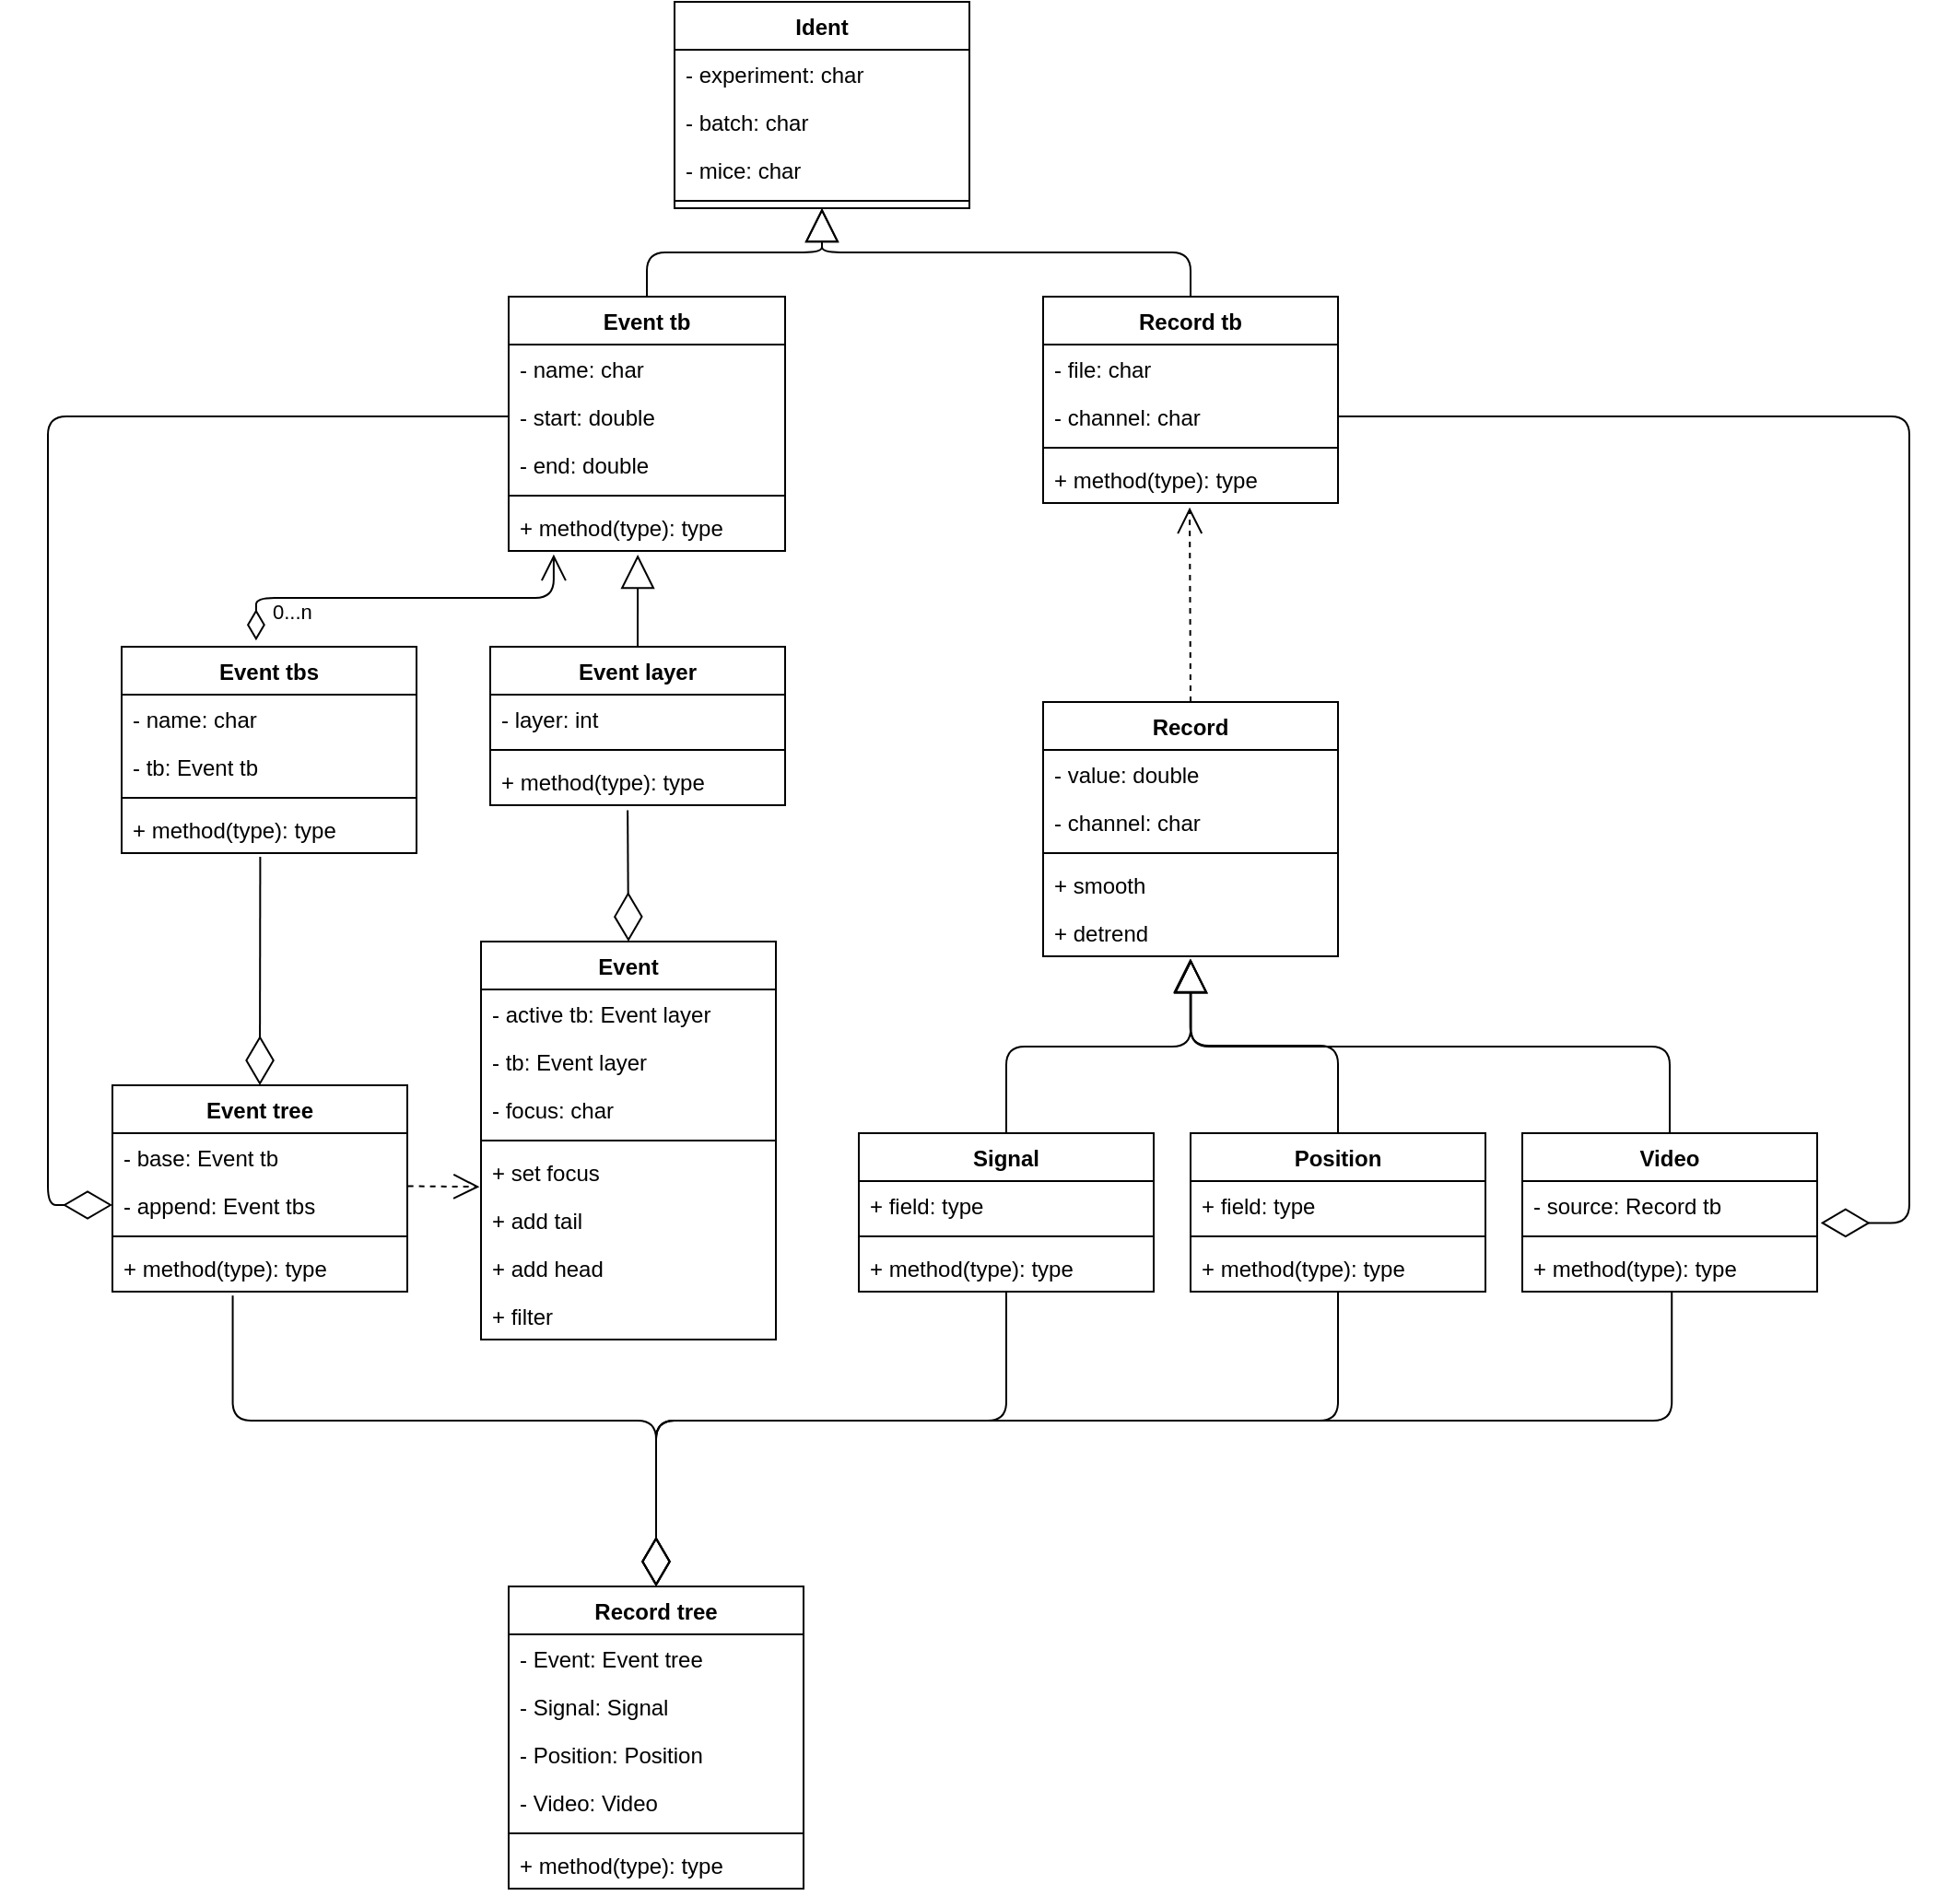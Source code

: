 <mxfile version="18.1.2" type="github">
  <diagram id="C5RBs43oDa-KdzZeNtuy" name="Page-1">
    <mxGraphModel dx="1422" dy="804" grid="1" gridSize="10" guides="1" tooltips="1" connect="1" arrows="1" fold="1" page="1" pageScale="2" pageWidth="827" pageHeight="1169" math="0" shadow="0">
      <root>
        <mxCell id="WIyWlLk6GJQsqaUBKTNV-0" />
        <mxCell id="WIyWlLk6GJQsqaUBKTNV-1" parent="WIyWlLk6GJQsqaUBKTNV-0" />
        <mxCell id="g5X8tNQzVNiP0ZFBKcUi-2" value="Ident" style="swimlane;fontStyle=1;align=center;verticalAlign=top;childLayout=stackLayout;horizontal=1;startSize=26;horizontalStack=0;resizeParent=1;resizeParentMax=0;resizeLast=0;collapsible=1;marginBottom=0;" vertex="1" parent="WIyWlLk6GJQsqaUBKTNV-1">
          <mxGeometry x="400" y="50" width="160" height="112" as="geometry">
            <mxRectangle x="400" y="50" width="40" height="26" as="alternateBounds" />
          </mxGeometry>
        </mxCell>
        <mxCell id="g5X8tNQzVNiP0ZFBKcUi-3" value="- experiment: char" style="text;strokeColor=none;fillColor=none;align=left;verticalAlign=top;spacingLeft=4;spacingRight=4;overflow=hidden;rotatable=0;points=[[0,0.5],[1,0.5]];portConstraint=eastwest;" vertex="1" parent="g5X8tNQzVNiP0ZFBKcUi-2">
          <mxGeometry y="26" width="160" height="26" as="geometry" />
        </mxCell>
        <mxCell id="g5X8tNQzVNiP0ZFBKcUi-6" value="- batch: char" style="text;strokeColor=none;fillColor=none;align=left;verticalAlign=top;spacingLeft=4;spacingRight=4;overflow=hidden;rotatable=0;points=[[0,0.5],[1,0.5]];portConstraint=eastwest;" vertex="1" parent="g5X8tNQzVNiP0ZFBKcUi-2">
          <mxGeometry y="52" width="160" height="26" as="geometry" />
        </mxCell>
        <mxCell id="g5X8tNQzVNiP0ZFBKcUi-7" value="- mice: char" style="text;strokeColor=none;fillColor=none;align=left;verticalAlign=top;spacingLeft=4;spacingRight=4;overflow=hidden;rotatable=0;points=[[0,0.5],[1,0.5]];portConstraint=eastwest;" vertex="1" parent="g5X8tNQzVNiP0ZFBKcUi-2">
          <mxGeometry y="78" width="160" height="26" as="geometry" />
        </mxCell>
        <mxCell id="g5X8tNQzVNiP0ZFBKcUi-4" value="" style="line;strokeWidth=1;fillColor=none;align=left;verticalAlign=middle;spacingTop=-1;spacingLeft=3;spacingRight=3;rotatable=0;labelPosition=right;points=[];portConstraint=eastwest;" vertex="1" parent="g5X8tNQzVNiP0ZFBKcUi-2">
          <mxGeometry y="104" width="160" height="8" as="geometry" />
        </mxCell>
        <mxCell id="g5X8tNQzVNiP0ZFBKcUi-10" value="Event tb" style="swimlane;fontStyle=1;align=center;verticalAlign=top;childLayout=stackLayout;horizontal=1;startSize=26;horizontalStack=0;resizeParent=1;resizeParentMax=0;resizeLast=0;collapsible=1;marginBottom=0;" vertex="1" parent="WIyWlLk6GJQsqaUBKTNV-1">
          <mxGeometry x="310" y="210" width="150" height="138" as="geometry">
            <mxRectangle x="10" y="210" width="70" height="26" as="alternateBounds" />
          </mxGeometry>
        </mxCell>
        <mxCell id="g5X8tNQzVNiP0ZFBKcUi-16" value="- name: char" style="text;strokeColor=none;fillColor=none;align=left;verticalAlign=top;spacingLeft=4;spacingRight=4;overflow=hidden;rotatable=0;points=[[0,0.5],[1,0.5]];portConstraint=eastwest;" vertex="1" parent="g5X8tNQzVNiP0ZFBKcUi-10">
          <mxGeometry y="26" width="150" height="26" as="geometry" />
        </mxCell>
        <mxCell id="g5X8tNQzVNiP0ZFBKcUi-17" value="- start: double" style="text;strokeColor=none;fillColor=none;align=left;verticalAlign=top;spacingLeft=4;spacingRight=4;overflow=hidden;rotatable=0;points=[[0,0.5],[1,0.5]];portConstraint=eastwest;" vertex="1" parent="g5X8tNQzVNiP0ZFBKcUi-10">
          <mxGeometry y="52" width="150" height="26" as="geometry" />
        </mxCell>
        <mxCell id="g5X8tNQzVNiP0ZFBKcUi-18" value="- end: double" style="text;strokeColor=none;fillColor=none;align=left;verticalAlign=top;spacingLeft=4;spacingRight=4;overflow=hidden;rotatable=0;points=[[0,0.5],[1,0.5]];portConstraint=eastwest;" vertex="1" parent="g5X8tNQzVNiP0ZFBKcUi-10">
          <mxGeometry y="78" width="150" height="26" as="geometry" />
        </mxCell>
        <mxCell id="g5X8tNQzVNiP0ZFBKcUi-12" value="" style="line;strokeWidth=1;fillColor=none;align=left;verticalAlign=middle;spacingTop=-1;spacingLeft=3;spacingRight=3;rotatable=0;labelPosition=right;points=[];portConstraint=eastwest;" vertex="1" parent="g5X8tNQzVNiP0ZFBKcUi-10">
          <mxGeometry y="104" width="150" height="8" as="geometry" />
        </mxCell>
        <mxCell id="g5X8tNQzVNiP0ZFBKcUi-13" value="+ method(type): type" style="text;strokeColor=none;fillColor=none;align=left;verticalAlign=top;spacingLeft=4;spacingRight=4;overflow=hidden;rotatable=0;points=[[0,0.5],[1,0.5]];portConstraint=eastwest;" vertex="1" parent="g5X8tNQzVNiP0ZFBKcUi-10">
          <mxGeometry y="112" width="150" height="26" as="geometry" />
        </mxCell>
        <mxCell id="g5X8tNQzVNiP0ZFBKcUi-21" value="Record tb" style="swimlane;fontStyle=1;align=center;verticalAlign=top;childLayout=stackLayout;horizontal=1;startSize=26;horizontalStack=0;resizeParent=1;resizeParentMax=0;resizeLast=0;collapsible=1;marginBottom=0;" vertex="1" parent="WIyWlLk6GJQsqaUBKTNV-1">
          <mxGeometry x="600" y="210" width="160" height="112" as="geometry">
            <mxRectangle x="230" y="210" width="70" height="26" as="alternateBounds" />
          </mxGeometry>
        </mxCell>
        <mxCell id="g5X8tNQzVNiP0ZFBKcUi-22" value="- file: char" style="text;strokeColor=none;fillColor=none;align=left;verticalAlign=top;spacingLeft=4;spacingRight=4;overflow=hidden;rotatable=0;points=[[0,0.5],[1,0.5]];portConstraint=eastwest;" vertex="1" parent="g5X8tNQzVNiP0ZFBKcUi-21">
          <mxGeometry y="26" width="160" height="26" as="geometry" />
        </mxCell>
        <mxCell id="g5X8tNQzVNiP0ZFBKcUi-25" value="- channel: char" style="text;strokeColor=none;fillColor=none;align=left;verticalAlign=top;spacingLeft=4;spacingRight=4;overflow=hidden;rotatable=0;points=[[0,0.5],[1,0.5]];portConstraint=eastwest;" vertex="1" parent="g5X8tNQzVNiP0ZFBKcUi-21">
          <mxGeometry y="52" width="160" height="26" as="geometry" />
        </mxCell>
        <mxCell id="g5X8tNQzVNiP0ZFBKcUi-23" value="" style="line;strokeWidth=1;fillColor=none;align=left;verticalAlign=middle;spacingTop=-1;spacingLeft=3;spacingRight=3;rotatable=0;labelPosition=right;points=[];portConstraint=eastwest;" vertex="1" parent="g5X8tNQzVNiP0ZFBKcUi-21">
          <mxGeometry y="78" width="160" height="8" as="geometry" />
        </mxCell>
        <mxCell id="g5X8tNQzVNiP0ZFBKcUi-24" value="+ method(type): type" style="text;strokeColor=none;fillColor=none;align=left;verticalAlign=top;spacingLeft=4;spacingRight=4;overflow=hidden;rotatable=0;points=[[0,0.5],[1,0.5]];portConstraint=eastwest;" vertex="1" parent="g5X8tNQzVNiP0ZFBKcUi-21">
          <mxGeometry y="86" width="160" height="26" as="geometry" />
        </mxCell>
        <mxCell id="g5X8tNQzVNiP0ZFBKcUi-29" value="Event" style="swimlane;fontStyle=1;align=center;verticalAlign=top;childLayout=stackLayout;horizontal=1;startSize=26;horizontalStack=0;resizeParent=1;resizeParentMax=0;resizeLast=0;collapsible=1;marginBottom=0;" vertex="1" parent="WIyWlLk6GJQsqaUBKTNV-1">
          <mxGeometry x="295" y="560" width="160" height="216" as="geometry" />
        </mxCell>
        <mxCell id="g5X8tNQzVNiP0ZFBKcUi-30" value="- active tb: Event layer" style="text;strokeColor=none;fillColor=none;align=left;verticalAlign=top;spacingLeft=4;spacingRight=4;overflow=hidden;rotatable=0;points=[[0,0.5],[1,0.5]];portConstraint=eastwest;" vertex="1" parent="g5X8tNQzVNiP0ZFBKcUi-29">
          <mxGeometry y="26" width="160" height="26" as="geometry" />
        </mxCell>
        <mxCell id="g5X8tNQzVNiP0ZFBKcUi-33" value="- tb: Event layer" style="text;strokeColor=none;fillColor=none;align=left;verticalAlign=top;spacingLeft=4;spacingRight=4;overflow=hidden;rotatable=0;points=[[0,0.5],[1,0.5]];portConstraint=eastwest;" vertex="1" parent="g5X8tNQzVNiP0ZFBKcUi-29">
          <mxGeometry y="52" width="160" height="26" as="geometry" />
        </mxCell>
        <mxCell id="g5X8tNQzVNiP0ZFBKcUi-34" value="- focus: char" style="text;strokeColor=none;fillColor=none;align=left;verticalAlign=top;spacingLeft=4;spacingRight=4;overflow=hidden;rotatable=0;points=[[0,0.5],[1,0.5]];portConstraint=eastwest;" vertex="1" parent="g5X8tNQzVNiP0ZFBKcUi-29">
          <mxGeometry y="78" width="160" height="26" as="geometry" />
        </mxCell>
        <mxCell id="g5X8tNQzVNiP0ZFBKcUi-31" value="" style="line;strokeWidth=1;fillColor=none;align=left;verticalAlign=middle;spacingTop=-1;spacingLeft=3;spacingRight=3;rotatable=0;labelPosition=right;points=[];portConstraint=eastwest;" vertex="1" parent="g5X8tNQzVNiP0ZFBKcUi-29">
          <mxGeometry y="104" width="160" height="8" as="geometry" />
        </mxCell>
        <mxCell id="g5X8tNQzVNiP0ZFBKcUi-32" value="+ set focus" style="text;strokeColor=none;fillColor=none;align=left;verticalAlign=top;spacingLeft=4;spacingRight=4;overflow=hidden;rotatable=0;points=[[0,0.5],[1,0.5]];portConstraint=eastwest;" vertex="1" parent="g5X8tNQzVNiP0ZFBKcUi-29">
          <mxGeometry y="112" width="160" height="26" as="geometry" />
        </mxCell>
        <mxCell id="g5X8tNQzVNiP0ZFBKcUi-38" value="+ add tail" style="text;strokeColor=none;fillColor=none;align=left;verticalAlign=top;spacingLeft=4;spacingRight=4;overflow=hidden;rotatable=0;points=[[0,0.5],[1,0.5]];portConstraint=eastwest;" vertex="1" parent="g5X8tNQzVNiP0ZFBKcUi-29">
          <mxGeometry y="138" width="160" height="26" as="geometry" />
        </mxCell>
        <mxCell id="g5X8tNQzVNiP0ZFBKcUi-154" value="+ add head" style="text;strokeColor=none;fillColor=none;align=left;verticalAlign=top;spacingLeft=4;spacingRight=4;overflow=hidden;rotatable=0;points=[[0,0.5],[1,0.5]];portConstraint=eastwest;" vertex="1" parent="g5X8tNQzVNiP0ZFBKcUi-29">
          <mxGeometry y="164" width="160" height="26" as="geometry" />
        </mxCell>
        <mxCell id="g5X8tNQzVNiP0ZFBKcUi-155" value="+ filter" style="text;strokeColor=none;fillColor=none;align=left;verticalAlign=top;spacingLeft=4;spacingRight=4;overflow=hidden;rotatable=0;points=[[0,0.5],[1,0.5]];portConstraint=eastwest;" vertex="1" parent="g5X8tNQzVNiP0ZFBKcUi-29">
          <mxGeometry y="190" width="160" height="26" as="geometry" />
        </mxCell>
        <mxCell id="g5X8tNQzVNiP0ZFBKcUi-45" value="Record" style="swimlane;fontStyle=1;align=center;verticalAlign=top;childLayout=stackLayout;horizontal=1;startSize=26;horizontalStack=0;resizeParent=1;resizeParentMax=0;resizeLast=0;collapsible=1;marginBottom=0;" vertex="1" parent="WIyWlLk6GJQsqaUBKTNV-1">
          <mxGeometry x="600" y="430" width="160" height="138" as="geometry" />
        </mxCell>
        <mxCell id="g5X8tNQzVNiP0ZFBKcUi-46" value="- value: double" style="text;strokeColor=none;fillColor=none;align=left;verticalAlign=top;spacingLeft=4;spacingRight=4;overflow=hidden;rotatable=0;points=[[0,0.5],[1,0.5]];portConstraint=eastwest;" vertex="1" parent="g5X8tNQzVNiP0ZFBKcUi-45">
          <mxGeometry y="26" width="160" height="26" as="geometry" />
        </mxCell>
        <mxCell id="g5X8tNQzVNiP0ZFBKcUi-49" value="- channel: char" style="text;strokeColor=none;fillColor=none;align=left;verticalAlign=top;spacingLeft=4;spacingRight=4;overflow=hidden;rotatable=0;points=[[0,0.5],[1,0.5]];portConstraint=eastwest;" vertex="1" parent="g5X8tNQzVNiP0ZFBKcUi-45">
          <mxGeometry y="52" width="160" height="26" as="geometry" />
        </mxCell>
        <mxCell id="g5X8tNQzVNiP0ZFBKcUi-47" value="" style="line;strokeWidth=1;fillColor=none;align=left;verticalAlign=middle;spacingTop=-1;spacingLeft=3;spacingRight=3;rotatable=0;labelPosition=right;points=[];portConstraint=eastwest;" vertex="1" parent="g5X8tNQzVNiP0ZFBKcUi-45">
          <mxGeometry y="78" width="160" height="8" as="geometry" />
        </mxCell>
        <mxCell id="g5X8tNQzVNiP0ZFBKcUi-48" value="+ smooth" style="text;strokeColor=none;fillColor=none;align=left;verticalAlign=top;spacingLeft=4;spacingRight=4;overflow=hidden;rotatable=0;points=[[0,0.5],[1,0.5]];portConstraint=eastwest;" vertex="1" parent="g5X8tNQzVNiP0ZFBKcUi-45">
          <mxGeometry y="86" width="160" height="26" as="geometry" />
        </mxCell>
        <mxCell id="g5X8tNQzVNiP0ZFBKcUi-156" value="+ detrend" style="text;strokeColor=none;fillColor=none;align=left;verticalAlign=top;spacingLeft=4;spacingRight=4;overflow=hidden;rotatable=0;points=[[0,0.5],[1,0.5]];portConstraint=eastwest;" vertex="1" parent="g5X8tNQzVNiP0ZFBKcUi-45">
          <mxGeometry y="112" width="160" height="26" as="geometry" />
        </mxCell>
        <mxCell id="g5X8tNQzVNiP0ZFBKcUi-50" value="" style="endArrow=open;endSize=12;dashed=1;html=1;rounded=0;entryX=0.497;entryY=1.093;entryDx=0;entryDy=0;entryPerimeter=0;exitX=0.5;exitY=0;exitDx=0;exitDy=0;" edge="1" parent="WIyWlLk6GJQsqaUBKTNV-1" source="g5X8tNQzVNiP0ZFBKcUi-45" target="g5X8tNQzVNiP0ZFBKcUi-24">
          <mxGeometry width="160" relative="1" as="geometry">
            <mxPoint x="430" y="350" as="sourcePoint" />
            <mxPoint x="590" y="350" as="targetPoint" />
          </mxGeometry>
        </mxCell>
        <mxCell id="g5X8tNQzVNiP0ZFBKcUi-62" value="Signal" style="swimlane;fontStyle=1;align=center;verticalAlign=top;childLayout=stackLayout;horizontal=1;startSize=26;horizontalStack=0;resizeParent=1;resizeParentMax=0;resizeLast=0;collapsible=1;marginBottom=0;" vertex="1" parent="WIyWlLk6GJQsqaUBKTNV-1">
          <mxGeometry x="500" y="664" width="160" height="86" as="geometry">
            <mxRectangle x="500" y="664" width="70" height="26" as="alternateBounds" />
          </mxGeometry>
        </mxCell>
        <mxCell id="g5X8tNQzVNiP0ZFBKcUi-63" value="+ field: type" style="text;strokeColor=none;fillColor=none;align=left;verticalAlign=top;spacingLeft=4;spacingRight=4;overflow=hidden;rotatable=0;points=[[0,0.5],[1,0.5]];portConstraint=eastwest;" vertex="1" parent="g5X8tNQzVNiP0ZFBKcUi-62">
          <mxGeometry y="26" width="160" height="26" as="geometry" />
        </mxCell>
        <mxCell id="g5X8tNQzVNiP0ZFBKcUi-64" value="" style="line;strokeWidth=1;fillColor=none;align=left;verticalAlign=middle;spacingTop=-1;spacingLeft=3;spacingRight=3;rotatable=0;labelPosition=right;points=[];portConstraint=eastwest;" vertex="1" parent="g5X8tNQzVNiP0ZFBKcUi-62">
          <mxGeometry y="52" width="160" height="8" as="geometry" />
        </mxCell>
        <mxCell id="g5X8tNQzVNiP0ZFBKcUi-65" value="+ method(type): type" style="text;strokeColor=none;fillColor=none;align=left;verticalAlign=top;spacingLeft=4;spacingRight=4;overflow=hidden;rotatable=0;points=[[0,0.5],[1,0.5]];portConstraint=eastwest;" vertex="1" parent="g5X8tNQzVNiP0ZFBKcUi-62">
          <mxGeometry y="60" width="160" height="26" as="geometry" />
        </mxCell>
        <mxCell id="g5X8tNQzVNiP0ZFBKcUi-66" value="Position" style="swimlane;fontStyle=1;align=center;verticalAlign=top;childLayout=stackLayout;horizontal=1;startSize=26;horizontalStack=0;resizeParent=1;resizeParentMax=0;resizeLast=0;collapsible=1;marginBottom=0;" vertex="1" parent="WIyWlLk6GJQsqaUBKTNV-1">
          <mxGeometry x="680" y="664" width="160" height="86" as="geometry">
            <mxRectangle x="680" y="664" width="80" height="26" as="alternateBounds" />
          </mxGeometry>
        </mxCell>
        <mxCell id="g5X8tNQzVNiP0ZFBKcUi-67" value="+ field: type" style="text;strokeColor=none;fillColor=none;align=left;verticalAlign=top;spacingLeft=4;spacingRight=4;overflow=hidden;rotatable=0;points=[[0,0.5],[1,0.5]];portConstraint=eastwest;" vertex="1" parent="g5X8tNQzVNiP0ZFBKcUi-66">
          <mxGeometry y="26" width="160" height="26" as="geometry" />
        </mxCell>
        <mxCell id="g5X8tNQzVNiP0ZFBKcUi-68" value="" style="line;strokeWidth=1;fillColor=none;align=left;verticalAlign=middle;spacingTop=-1;spacingLeft=3;spacingRight=3;rotatable=0;labelPosition=right;points=[];portConstraint=eastwest;" vertex="1" parent="g5X8tNQzVNiP0ZFBKcUi-66">
          <mxGeometry y="52" width="160" height="8" as="geometry" />
        </mxCell>
        <mxCell id="g5X8tNQzVNiP0ZFBKcUi-69" value="+ method(type): type" style="text;strokeColor=none;fillColor=none;align=left;verticalAlign=top;spacingLeft=4;spacingRight=4;overflow=hidden;rotatable=0;points=[[0,0.5],[1,0.5]];portConstraint=eastwest;" vertex="1" parent="g5X8tNQzVNiP0ZFBKcUi-66">
          <mxGeometry y="60" width="160" height="26" as="geometry" />
        </mxCell>
        <mxCell id="g5X8tNQzVNiP0ZFBKcUi-70" value="Video" style="swimlane;fontStyle=1;align=center;verticalAlign=top;childLayout=stackLayout;horizontal=1;startSize=26;horizontalStack=0;resizeParent=1;resizeParentMax=0;resizeLast=0;collapsible=1;marginBottom=0;" vertex="1" parent="WIyWlLk6GJQsqaUBKTNV-1">
          <mxGeometry x="860" y="664" width="160" height="86" as="geometry">
            <mxRectangle x="860" y="664" width="60" height="26" as="alternateBounds" />
          </mxGeometry>
        </mxCell>
        <mxCell id="g5X8tNQzVNiP0ZFBKcUi-71" value="- source: Record tb" style="text;strokeColor=none;fillColor=none;align=left;verticalAlign=top;spacingLeft=4;spacingRight=4;overflow=hidden;rotatable=0;points=[[0,0.5],[1,0.5]];portConstraint=eastwest;" vertex="1" parent="g5X8tNQzVNiP0ZFBKcUi-70">
          <mxGeometry y="26" width="160" height="26" as="geometry" />
        </mxCell>
        <mxCell id="g5X8tNQzVNiP0ZFBKcUi-72" value="" style="line;strokeWidth=1;fillColor=none;align=left;verticalAlign=middle;spacingTop=-1;spacingLeft=3;spacingRight=3;rotatable=0;labelPosition=right;points=[];portConstraint=eastwest;" vertex="1" parent="g5X8tNQzVNiP0ZFBKcUi-70">
          <mxGeometry y="52" width="160" height="8" as="geometry" />
        </mxCell>
        <mxCell id="g5X8tNQzVNiP0ZFBKcUi-73" value="+ method(type): type" style="text;strokeColor=none;fillColor=none;align=left;verticalAlign=top;spacingLeft=4;spacingRight=4;overflow=hidden;rotatable=0;points=[[0,0.5],[1,0.5]];portConstraint=eastwest;" vertex="1" parent="g5X8tNQzVNiP0ZFBKcUi-70">
          <mxGeometry y="60" width="160" height="26" as="geometry" />
        </mxCell>
        <mxCell id="g5X8tNQzVNiP0ZFBKcUi-89" value="" style="endArrow=block;endSize=16;endFill=0;html=1;exitX=0.5;exitY=0;exitDx=0;exitDy=0;edgeStyle=elbowEdgeStyle;entryX=0.501;entryY=1.062;entryDx=0;entryDy=0;entryPerimeter=0;elbow=vertical;" edge="1" parent="WIyWlLk6GJQsqaUBKTNV-1" source="g5X8tNQzVNiP0ZFBKcUi-62" target="g5X8tNQzVNiP0ZFBKcUi-156">
          <mxGeometry width="160" relative="1" as="geometry">
            <mxPoint x="620" y="500" as="sourcePoint" />
            <mxPoint x="780" y="500" as="targetPoint" />
          </mxGeometry>
        </mxCell>
        <mxCell id="g5X8tNQzVNiP0ZFBKcUi-90" value="" style="endArrow=block;endSize=16;endFill=0;html=1;exitX=0.5;exitY=0;exitDx=0;exitDy=0;edgeStyle=elbowEdgeStyle;elbow=vertical;entryX=0.499;entryY=1.046;entryDx=0;entryDy=0;entryPerimeter=0;" edge="1" parent="WIyWlLk6GJQsqaUBKTNV-1" source="g5X8tNQzVNiP0ZFBKcUi-66" target="g5X8tNQzVNiP0ZFBKcUi-156">
          <mxGeometry width="160" relative="1" as="geometry">
            <mxPoint x="550" y="620" as="sourcePoint" />
            <mxPoint x="700" y="550" as="targetPoint" />
          </mxGeometry>
        </mxCell>
        <mxCell id="g5X8tNQzVNiP0ZFBKcUi-91" value="" style="endArrow=block;endSize=16;endFill=0;html=1;edgeStyle=elbowEdgeStyle;elbow=vertical;exitX=0.5;exitY=0;exitDx=0;exitDy=0;entryX=0.501;entryY=1.062;entryDx=0;entryDy=0;entryPerimeter=0;" edge="1" parent="WIyWlLk6GJQsqaUBKTNV-1" source="g5X8tNQzVNiP0ZFBKcUi-70" target="g5X8tNQzVNiP0ZFBKcUi-156">
          <mxGeometry width="160" relative="1" as="geometry">
            <mxPoint x="880" y="600" as="sourcePoint" />
            <mxPoint x="680" y="570" as="targetPoint" />
          </mxGeometry>
        </mxCell>
        <mxCell id="g5X8tNQzVNiP0ZFBKcUi-94" value="Record tree" style="swimlane;fontStyle=1;align=center;verticalAlign=top;childLayout=stackLayout;horizontal=1;startSize=26;horizontalStack=0;resizeParent=1;resizeParentMax=0;resizeLast=0;collapsible=1;marginBottom=0;" vertex="1" parent="WIyWlLk6GJQsqaUBKTNV-1">
          <mxGeometry x="310" y="910" width="160" height="164" as="geometry" />
        </mxCell>
        <mxCell id="g5X8tNQzVNiP0ZFBKcUi-95" value="- Event: Event tree" style="text;strokeColor=none;fillColor=none;align=left;verticalAlign=top;spacingLeft=4;spacingRight=4;overflow=hidden;rotatable=0;points=[[0,0.5],[1,0.5]];portConstraint=eastwest;" vertex="1" parent="g5X8tNQzVNiP0ZFBKcUi-94">
          <mxGeometry y="26" width="160" height="26" as="geometry" />
        </mxCell>
        <mxCell id="g5X8tNQzVNiP0ZFBKcUi-138" value="- Signal: Signal" style="text;strokeColor=none;fillColor=none;align=left;verticalAlign=top;spacingLeft=4;spacingRight=4;overflow=hidden;rotatable=0;points=[[0,0.5],[1,0.5]];portConstraint=eastwest;" vertex="1" parent="g5X8tNQzVNiP0ZFBKcUi-94">
          <mxGeometry y="52" width="160" height="26" as="geometry" />
        </mxCell>
        <mxCell id="g5X8tNQzVNiP0ZFBKcUi-98" value="- Position: Position" style="text;strokeColor=none;fillColor=none;align=left;verticalAlign=top;spacingLeft=4;spacingRight=4;overflow=hidden;rotatable=0;points=[[0,0.5],[1,0.5]];portConstraint=eastwest;" vertex="1" parent="g5X8tNQzVNiP0ZFBKcUi-94">
          <mxGeometry y="78" width="160" height="26" as="geometry" />
        </mxCell>
        <mxCell id="g5X8tNQzVNiP0ZFBKcUi-99" value="- Video: Video" style="text;strokeColor=none;fillColor=none;align=left;verticalAlign=top;spacingLeft=4;spacingRight=4;overflow=hidden;rotatable=0;points=[[0,0.5],[1,0.5]];portConstraint=eastwest;" vertex="1" parent="g5X8tNQzVNiP0ZFBKcUi-94">
          <mxGeometry y="104" width="160" height="26" as="geometry" />
        </mxCell>
        <mxCell id="g5X8tNQzVNiP0ZFBKcUi-96" value="" style="line;strokeWidth=1;fillColor=none;align=left;verticalAlign=middle;spacingTop=-1;spacingLeft=3;spacingRight=3;rotatable=0;labelPosition=right;points=[];portConstraint=eastwest;" vertex="1" parent="g5X8tNQzVNiP0ZFBKcUi-94">
          <mxGeometry y="130" width="160" height="8" as="geometry" />
        </mxCell>
        <mxCell id="g5X8tNQzVNiP0ZFBKcUi-97" value="+ method(type): type" style="text;strokeColor=none;fillColor=none;align=left;verticalAlign=top;spacingLeft=4;spacingRight=4;overflow=hidden;rotatable=0;points=[[0,0.5],[1,0.5]];portConstraint=eastwest;" vertex="1" parent="g5X8tNQzVNiP0ZFBKcUi-94">
          <mxGeometry y="138" width="160" height="26" as="geometry" />
        </mxCell>
        <mxCell id="g5X8tNQzVNiP0ZFBKcUi-100" value="Event tree" style="swimlane;fontStyle=1;align=center;verticalAlign=top;childLayout=stackLayout;horizontal=1;startSize=26;horizontalStack=0;resizeParent=1;resizeParentMax=0;resizeLast=0;collapsible=1;marginBottom=0;" vertex="1" parent="WIyWlLk6GJQsqaUBKTNV-1">
          <mxGeometry x="95" y="638" width="160" height="112" as="geometry" />
        </mxCell>
        <mxCell id="g5X8tNQzVNiP0ZFBKcUi-101" value="- base: Event tb" style="text;strokeColor=none;fillColor=none;align=left;verticalAlign=top;spacingLeft=4;spacingRight=4;overflow=hidden;rotatable=0;points=[[0,0.5],[1,0.5]];portConstraint=eastwest;" vertex="1" parent="g5X8tNQzVNiP0ZFBKcUi-100">
          <mxGeometry y="26" width="160" height="26" as="geometry" />
        </mxCell>
        <mxCell id="g5X8tNQzVNiP0ZFBKcUi-104" value="- append: Event tbs" style="text;strokeColor=none;fillColor=none;align=left;verticalAlign=top;spacingLeft=4;spacingRight=4;overflow=hidden;rotatable=0;points=[[0,0.5],[1,0.5]];portConstraint=eastwest;" vertex="1" parent="g5X8tNQzVNiP0ZFBKcUi-100">
          <mxGeometry y="52" width="160" height="26" as="geometry" />
        </mxCell>
        <mxCell id="g5X8tNQzVNiP0ZFBKcUi-102" value="" style="line;strokeWidth=1;fillColor=none;align=left;verticalAlign=middle;spacingTop=-1;spacingLeft=3;spacingRight=3;rotatable=0;labelPosition=right;points=[];portConstraint=eastwest;" vertex="1" parent="g5X8tNQzVNiP0ZFBKcUi-100">
          <mxGeometry y="78" width="160" height="8" as="geometry" />
        </mxCell>
        <mxCell id="g5X8tNQzVNiP0ZFBKcUi-103" value="+ method(type): type" style="text;strokeColor=none;fillColor=none;align=left;verticalAlign=top;spacingLeft=4;spacingRight=4;overflow=hidden;rotatable=0;points=[[0,0.5],[1,0.5]];portConstraint=eastwest;" vertex="1" parent="g5X8tNQzVNiP0ZFBKcUi-100">
          <mxGeometry y="86" width="160" height="26" as="geometry" />
        </mxCell>
        <mxCell id="g5X8tNQzVNiP0ZFBKcUi-106" value="Event layer" style="swimlane;fontStyle=1;align=center;verticalAlign=top;childLayout=stackLayout;horizontal=1;startSize=26;horizontalStack=0;resizeParent=1;resizeParentMax=0;resizeLast=0;collapsible=1;marginBottom=0;" vertex="1" parent="WIyWlLk6GJQsqaUBKTNV-1">
          <mxGeometry x="300" y="400" width="160" height="86" as="geometry" />
        </mxCell>
        <mxCell id="g5X8tNQzVNiP0ZFBKcUi-107" value="- layer: int" style="text;strokeColor=none;fillColor=none;align=left;verticalAlign=top;spacingLeft=4;spacingRight=4;overflow=hidden;rotatable=0;points=[[0,0.5],[1,0.5]];portConstraint=eastwest;" vertex="1" parent="g5X8tNQzVNiP0ZFBKcUi-106">
          <mxGeometry y="26" width="160" height="26" as="geometry" />
        </mxCell>
        <mxCell id="g5X8tNQzVNiP0ZFBKcUi-108" value="" style="line;strokeWidth=1;fillColor=none;align=left;verticalAlign=middle;spacingTop=-1;spacingLeft=3;spacingRight=3;rotatable=0;labelPosition=right;points=[];portConstraint=eastwest;" vertex="1" parent="g5X8tNQzVNiP0ZFBKcUi-106">
          <mxGeometry y="52" width="160" height="8" as="geometry" />
        </mxCell>
        <mxCell id="g5X8tNQzVNiP0ZFBKcUi-109" value="+ method(type): type" style="text;strokeColor=none;fillColor=none;align=left;verticalAlign=top;spacingLeft=4;spacingRight=4;overflow=hidden;rotatable=0;points=[[0,0.5],[1,0.5]];portConstraint=eastwest;" vertex="1" parent="g5X8tNQzVNiP0ZFBKcUi-106">
          <mxGeometry y="60" width="160" height="26" as="geometry" />
        </mxCell>
        <mxCell id="g5X8tNQzVNiP0ZFBKcUi-112" value="" style="endArrow=block;endSize=16;endFill=0;html=1;elbow=vertical;exitX=0.5;exitY=0;exitDx=0;exitDy=0;entryX=0.467;entryY=1.077;entryDx=0;entryDy=0;entryPerimeter=0;" edge="1" parent="WIyWlLk6GJQsqaUBKTNV-1" source="g5X8tNQzVNiP0ZFBKcUi-106" target="g5X8tNQzVNiP0ZFBKcUi-13">
          <mxGeometry width="160" relative="1" as="geometry">
            <mxPoint x="470" y="420" as="sourcePoint" />
            <mxPoint x="630" y="420" as="targetPoint" />
          </mxGeometry>
        </mxCell>
        <mxCell id="g5X8tNQzVNiP0ZFBKcUi-114" value="Event tbs" style="swimlane;fontStyle=1;align=center;verticalAlign=top;childLayout=stackLayout;horizontal=1;startSize=26;horizontalStack=0;resizeParent=1;resizeParentMax=0;resizeLast=0;collapsible=1;marginBottom=0;" vertex="1" parent="WIyWlLk6GJQsqaUBKTNV-1">
          <mxGeometry x="100" y="400" width="160" height="112" as="geometry" />
        </mxCell>
        <mxCell id="g5X8tNQzVNiP0ZFBKcUi-115" value="- name: char" style="text;strokeColor=none;fillColor=none;align=left;verticalAlign=top;spacingLeft=4;spacingRight=4;overflow=hidden;rotatable=0;points=[[0,0.5],[1,0.5]];portConstraint=eastwest;" vertex="1" parent="g5X8tNQzVNiP0ZFBKcUi-114">
          <mxGeometry y="26" width="160" height="26" as="geometry" />
        </mxCell>
        <mxCell id="g5X8tNQzVNiP0ZFBKcUi-118" value="- tb: Event tb" style="text;strokeColor=none;fillColor=none;align=left;verticalAlign=top;spacingLeft=4;spacingRight=4;overflow=hidden;rotatable=0;points=[[0,0.5],[1,0.5]];portConstraint=eastwest;" vertex="1" parent="g5X8tNQzVNiP0ZFBKcUi-114">
          <mxGeometry y="52" width="160" height="26" as="geometry" />
        </mxCell>
        <mxCell id="g5X8tNQzVNiP0ZFBKcUi-116" value="" style="line;strokeWidth=1;fillColor=none;align=left;verticalAlign=middle;spacingTop=-1;spacingLeft=3;spacingRight=3;rotatable=0;labelPosition=right;points=[];portConstraint=eastwest;" vertex="1" parent="g5X8tNQzVNiP0ZFBKcUi-114">
          <mxGeometry y="78" width="160" height="8" as="geometry" />
        </mxCell>
        <mxCell id="g5X8tNQzVNiP0ZFBKcUi-117" value="+ method(type): type" style="text;strokeColor=none;fillColor=none;align=left;verticalAlign=top;spacingLeft=4;spacingRight=4;overflow=hidden;rotatable=0;points=[[0,0.5],[1,0.5]];portConstraint=eastwest;" vertex="1" parent="g5X8tNQzVNiP0ZFBKcUi-114">
          <mxGeometry y="86" width="160" height="26" as="geometry" />
        </mxCell>
        <mxCell id="g5X8tNQzVNiP0ZFBKcUi-122" value="0...n" style="endArrow=open;html=1;endSize=12;startArrow=diamondThin;startSize=14;startFill=0;edgeStyle=elbowEdgeStyle;align=left;verticalAlign=bottom;entryX=0.163;entryY=1.074;entryDx=0;entryDy=0;entryPerimeter=0;exitX=0.456;exitY=-0.03;exitDx=0;exitDy=0;exitPerimeter=0;elbow=vertical;" edge="1" parent="WIyWlLk6GJQsqaUBKTNV-1" source="g5X8tNQzVNiP0ZFBKcUi-114" target="g5X8tNQzVNiP0ZFBKcUi-13">
          <mxGeometry x="-0.936" y="-7" relative="1" as="geometry">
            <mxPoint x="330" y="480" as="sourcePoint" />
            <mxPoint x="490" y="480" as="targetPoint" />
            <mxPoint as="offset" />
          </mxGeometry>
        </mxCell>
        <mxCell id="g5X8tNQzVNiP0ZFBKcUi-123" value="" style="endArrow=diamondThin;endFill=0;endSize=24;html=1;elbow=vertical;entryX=0.5;entryY=0;entryDx=0;entryDy=0;exitX=0.47;exitY=1.079;exitDx=0;exitDy=0;exitPerimeter=0;" edge="1" parent="WIyWlLk6GJQsqaUBKTNV-1" source="g5X8tNQzVNiP0ZFBKcUi-117" target="g5X8tNQzVNiP0ZFBKcUi-100">
          <mxGeometry width="160" relative="1" as="geometry">
            <mxPoint x="310" y="380" as="sourcePoint" />
            <mxPoint x="470" y="380" as="targetPoint" />
          </mxGeometry>
        </mxCell>
        <mxCell id="g5X8tNQzVNiP0ZFBKcUi-125" value="" style="endArrow=diamondThin;endFill=0;endSize=24;html=1;entryX=0;entryY=0.5;entryDx=0;entryDy=0;exitX=0;exitY=0.5;exitDx=0;exitDy=0;edgeStyle=elbowEdgeStyle;" edge="1" parent="WIyWlLk6GJQsqaUBKTNV-1" source="g5X8tNQzVNiP0ZFBKcUi-17" target="g5X8tNQzVNiP0ZFBKcUi-104">
          <mxGeometry width="160" relative="1" as="geometry">
            <mxPoint x="190" y="440" as="sourcePoint" />
            <mxPoint x="350" y="440" as="targetPoint" />
            <Array as="points">
              <mxPoint x="60" y="460" />
            </Array>
          </mxGeometry>
        </mxCell>
        <mxCell id="g5X8tNQzVNiP0ZFBKcUi-129" value="" style="endArrow=diamondThin;endFill=0;endSize=24;html=1;entryX=1.012;entryY=0.874;entryDx=0;entryDy=0;entryPerimeter=0;edgeStyle=elbowEdgeStyle;exitX=1;exitY=0.5;exitDx=0;exitDy=0;" edge="1" parent="WIyWlLk6GJQsqaUBKTNV-1" source="g5X8tNQzVNiP0ZFBKcUi-25" target="g5X8tNQzVNiP0ZFBKcUi-71">
          <mxGeometry width="160" relative="1" as="geometry">
            <mxPoint x="760" y="265.47" as="sourcePoint" />
            <mxPoint x="920" y="265.47" as="targetPoint" />
            <Array as="points">
              <mxPoint x="1070" y="520" />
            </Array>
          </mxGeometry>
        </mxCell>
        <mxCell id="g5X8tNQzVNiP0ZFBKcUi-131" value="" style="endArrow=diamondThin;endFill=0;endSize=24;html=1;exitX=0.466;exitY=1.105;exitDx=0;exitDy=0;exitPerimeter=0;entryX=0.5;entryY=0;entryDx=0;entryDy=0;" edge="1" parent="WIyWlLk6GJQsqaUBKTNV-1" source="g5X8tNQzVNiP0ZFBKcUi-109" target="g5X8tNQzVNiP0ZFBKcUi-29">
          <mxGeometry width="160" relative="1" as="geometry">
            <mxPoint x="390" y="600" as="sourcePoint" />
            <mxPoint x="550" y="600" as="targetPoint" />
          </mxGeometry>
        </mxCell>
        <mxCell id="g5X8tNQzVNiP0ZFBKcUi-134" value="" style="endArrow=diamondThin;endFill=0;endSize=24;html=1;edgeStyle=elbowEdgeStyle;elbow=vertical;entryX=0.5;entryY=0;entryDx=0;entryDy=0;exitX=0.5;exitY=1;exitDx=0;exitDy=0;" edge="1" parent="WIyWlLk6GJQsqaUBKTNV-1" source="g5X8tNQzVNiP0ZFBKcUi-62" target="g5X8tNQzVNiP0ZFBKcUi-94">
          <mxGeometry width="160" relative="1" as="geometry">
            <mxPoint x="577" y="750" as="sourcePoint" />
            <mxPoint x="170" y="840" as="targetPoint" />
            <Array as="points">
              <mxPoint x="400" y="820" />
              <mxPoint x="410" y="786" />
            </Array>
          </mxGeometry>
        </mxCell>
        <mxCell id="g5X8tNQzVNiP0ZFBKcUi-135" value="" style="endArrow=diamondThin;endFill=0;endSize=24;html=1;exitX=0.5;exitY=1;exitDx=0;exitDy=0;edgeStyle=elbowEdgeStyle;elbow=vertical;entryX=0.5;entryY=0;entryDx=0;entryDy=0;" edge="1" parent="WIyWlLk6GJQsqaUBKTNV-1" source="g5X8tNQzVNiP0ZFBKcUi-66" target="g5X8tNQzVNiP0ZFBKcUi-94">
          <mxGeometry width="160" relative="1" as="geometry">
            <mxPoint x="754.72" y="750.004" as="sourcePoint" />
            <mxPoint x="170" y="840" as="targetPoint" />
            <Array as="points">
              <mxPoint x="490" y="820" />
            </Array>
          </mxGeometry>
        </mxCell>
        <mxCell id="g5X8tNQzVNiP0ZFBKcUi-136" value="" style="endArrow=diamondThin;endFill=0;endSize=24;html=1;exitX=0.507;exitY=1.015;exitDx=0;exitDy=0;exitPerimeter=0;edgeStyle=elbowEdgeStyle;elbow=vertical;entryX=0.5;entryY=0;entryDx=0;entryDy=0;" edge="1" parent="WIyWlLk6GJQsqaUBKTNV-1" source="g5X8tNQzVNiP0ZFBKcUi-73" target="g5X8tNQzVNiP0ZFBKcUi-94">
          <mxGeometry width="160" relative="1" as="geometry">
            <mxPoint x="800.0" y="870.004" as="sourcePoint" />
            <mxPoint x="170" y="840" as="targetPoint" />
            <Array as="points">
              <mxPoint x="410" y="820" />
            </Array>
          </mxGeometry>
        </mxCell>
        <mxCell id="g5X8tNQzVNiP0ZFBKcUi-139" value="" style="endArrow=diamondThin;endFill=0;endSize=24;html=1;exitX=0.408;exitY=1.083;exitDx=0;exitDy=0;exitPerimeter=0;edgeStyle=elbowEdgeStyle;elbow=vertical;" edge="1" parent="WIyWlLk6GJQsqaUBKTNV-1" target="g5X8tNQzVNiP0ZFBKcUi-94">
          <mxGeometry width="160" relative="1" as="geometry">
            <mxPoint x="160.28" y="752.158" as="sourcePoint" />
            <mxPoint x="169.88" y="839.672" as="targetPoint" />
            <Array as="points">
              <mxPoint x="230" y="820" />
            </Array>
          </mxGeometry>
        </mxCell>
        <mxCell id="g5X8tNQzVNiP0ZFBKcUi-157" value="" style="endArrow=open;endSize=12;dashed=1;html=1;exitX=1.002;exitY=0.259;exitDx=0;exitDy=0;exitPerimeter=0;entryX=-0.005;entryY=0.812;entryDx=0;entryDy=0;entryPerimeter=0;" edge="1" parent="WIyWlLk6GJQsqaUBKTNV-1" target="g5X8tNQzVNiP0ZFBKcUi-32">
          <mxGeometry width="160" relative="1" as="geometry">
            <mxPoint x="255.32" y="692.734" as="sourcePoint" />
            <mxPoint x="295" y="697.464" as="targetPoint" />
          </mxGeometry>
        </mxCell>
        <mxCell id="g5X8tNQzVNiP0ZFBKcUi-158" value="" style="endArrow=block;endSize=16;endFill=0;html=1;exitX=0.5;exitY=0;exitDx=0;exitDy=0;edgeStyle=elbowEdgeStyle;elbow=vertical;entryX=0.5;entryY=1;entryDx=0;entryDy=0;" edge="1" parent="WIyWlLk6GJQsqaUBKTNV-1" source="g5X8tNQzVNiP0ZFBKcUi-10" target="g5X8tNQzVNiP0ZFBKcUi-2">
          <mxGeometry width="160" relative="1" as="geometry">
            <mxPoint x="470" y="370" as="sourcePoint" />
            <mxPoint x="410" y="80" as="targetPoint" />
          </mxGeometry>
        </mxCell>
        <mxCell id="g5X8tNQzVNiP0ZFBKcUi-159" value="" style="endArrow=block;endSize=16;endFill=0;html=1;exitX=0.5;exitY=0;exitDx=0;exitDy=0;edgeStyle=elbowEdgeStyle;elbow=vertical;entryX=0.5;entryY=1;entryDx=0;entryDy=0;" edge="1" parent="WIyWlLk6GJQsqaUBKTNV-1" source="g5X8tNQzVNiP0ZFBKcUi-21" target="g5X8tNQzVNiP0ZFBKcUi-2">
          <mxGeometry width="160" relative="1" as="geometry">
            <mxPoint x="395" y="220" as="sourcePoint" />
            <mxPoint x="420" y="80" as="targetPoint" />
          </mxGeometry>
        </mxCell>
      </root>
    </mxGraphModel>
  </diagram>
</mxfile>
